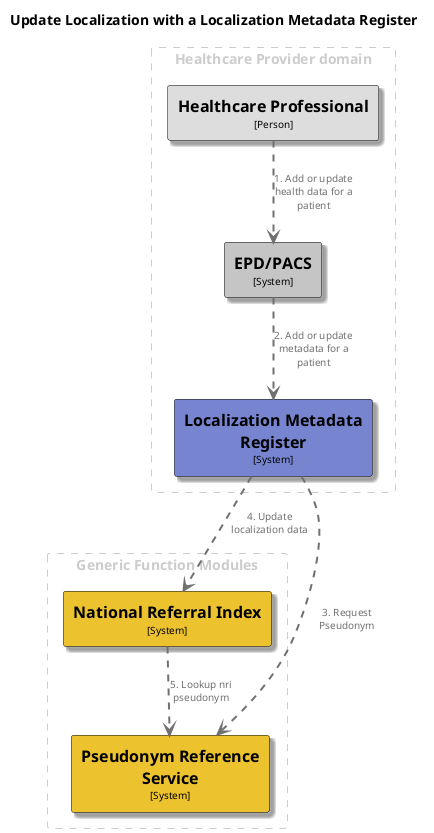 @startuml
set separator none
title Update Localization with a Localization Metadata Register

top to bottom direction

skinparam {
  arrowFontSize 10
  defaultTextAlignment center
  wrapWidth 200
  maxMessageSize 100
}

hide stereotype

skinparam rectangle<<EPDPACS>> {
  BackgroundColor #c5c5c5
  FontColor #000000
  BorderColor #000000
  shadowing true
}
skinparam rectangle<<HealthcareProfessional>> {
  BackgroundColor #dddddd
  FontColor #000000
  BorderColor #000000
  shadowing true
}
skinparam rectangle<<LocalizationMetadataRegister>> {
  BackgroundColor #7785d1
  FontColor #000000
  BorderColor #000000
  shadowing true
}
skinparam rectangle<<NationalReferralIndex>> {
  BackgroundColor #ecc22e
  FontColor #000000
  BorderColor #000000
  shadowing true
}
skinparam rectangle<<PseudonymReferenceService>> {
  BackgroundColor #ecc22e
  FontColor #000000
  BorderColor #000000
  shadowing true
}

rectangle "Generic Function Modules" <<group1>> as group1 {
  skinparam RectangleBorderColor<<group1>> #cccccc
  skinparam RectangleFontColor<<group1>> #cccccc
  skinparam RectangleBorderStyle<<group1>> dashed

  rectangle "==Pseudonym Reference Service\n<size:10>[System]</size>" <<PseudonymReferenceService>> as PseudonymReferenceService
  rectangle "==National Referral Index\n<size:10>[System]</size>" <<NationalReferralIndex>> as NationalReferralIndex
}

rectangle "Healthcare Provider domain" <<group2>> as group2 {
  skinparam RectangleBorderColor<<group2>> #cccccc
  skinparam RectangleFontColor<<group2>> #cccccc
  skinparam RectangleBorderStyle<<group2>> dashed

  rectangle "==Localization Metadata Register\n<size:10>[System]</size>" <<LocalizationMetadataRegister>> as LocalizationMetadataRegister
  rectangle "==Healthcare Professional\n<size:10>[Person]</size>" <<HealthcareProfessional>> as HealthcareProfessional
  rectangle "==EPD/PACS\n<size:10>[System]</size>" <<EPDPACS>> as EPDPACS
}

HealthcareProfessional .[#707070,thickness=2].> EPDPACS : "<color:#707070>1. Add or update health data for a patient"
EPDPACS .[#707070,thickness=2].> LocalizationMetadataRegister : "<color:#707070>2. Add or update metadata for a patient"
LocalizationMetadataRegister .[#707070,thickness=2].> PseudonymReferenceService : "<color:#707070>3. Request Pseudonym"
LocalizationMetadataRegister .[#707070,thickness=2].> NationalReferralIndex : "<color:#707070>4. Update localization data"
NationalReferralIndex .[#707070,thickness=2].> PseudonymReferenceService : "<color:#707070>5. Lookup nri pseudonym"
@enduml